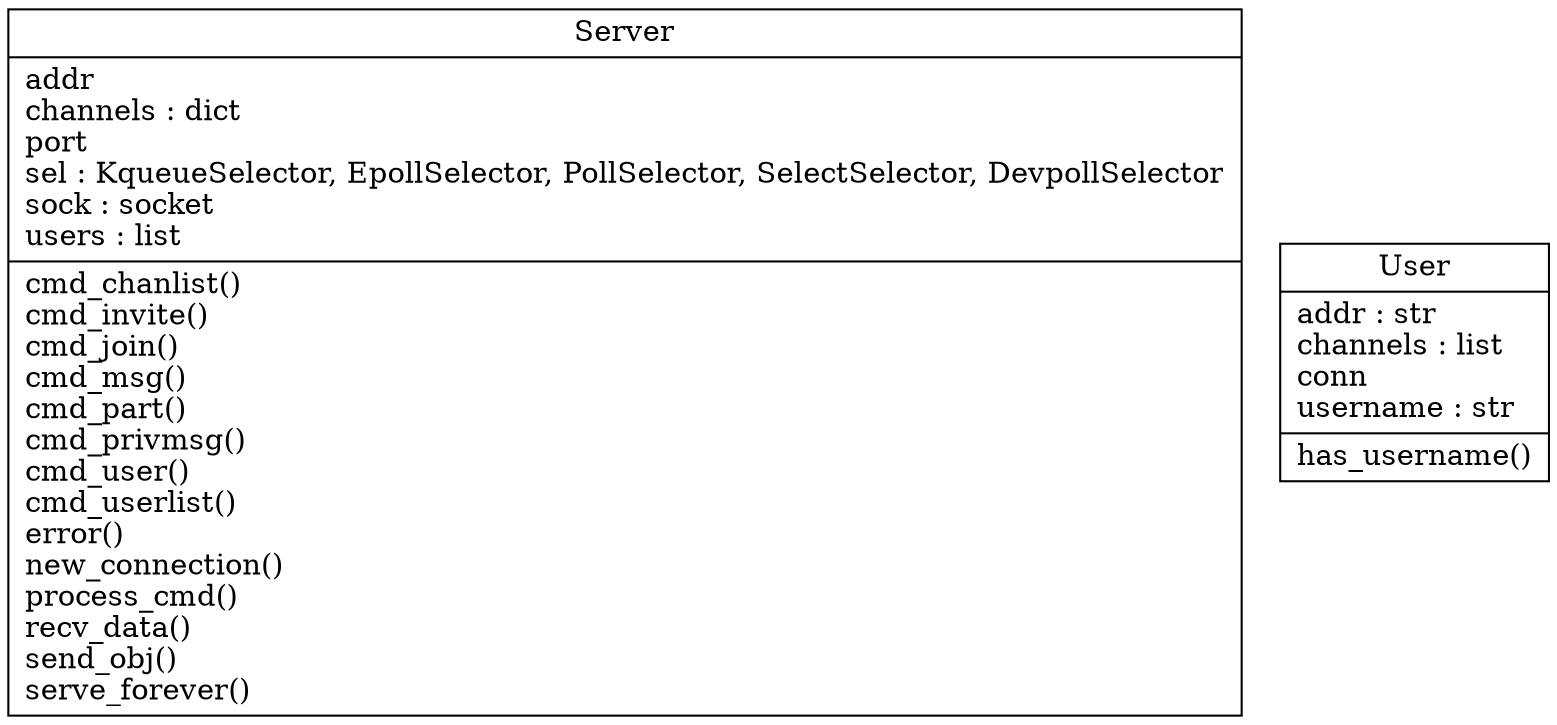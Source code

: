 digraph "classes_No_Name" {
charset="utf-8"
rankdir=BT
"0" [label="{Server|addr\lchannels : dict\lport\lsel : KqueueSelector, EpollSelector, PollSelector, SelectSelector, DevpollSelector\lsock : socket\lusers : list\l|cmd_chanlist()\lcmd_invite()\lcmd_join()\lcmd_msg()\lcmd_part()\lcmd_privmsg()\lcmd_user()\lcmd_userlist()\lerror()\lnew_connection()\lprocess_cmd()\lrecv_data()\lsend_obj()\lserve_forever()\l}", shape="record"];
"1" [label="{User|addr : str\lchannels : list\lconn\lusername : str\l|has_username()\l}", shape="record"];
}
